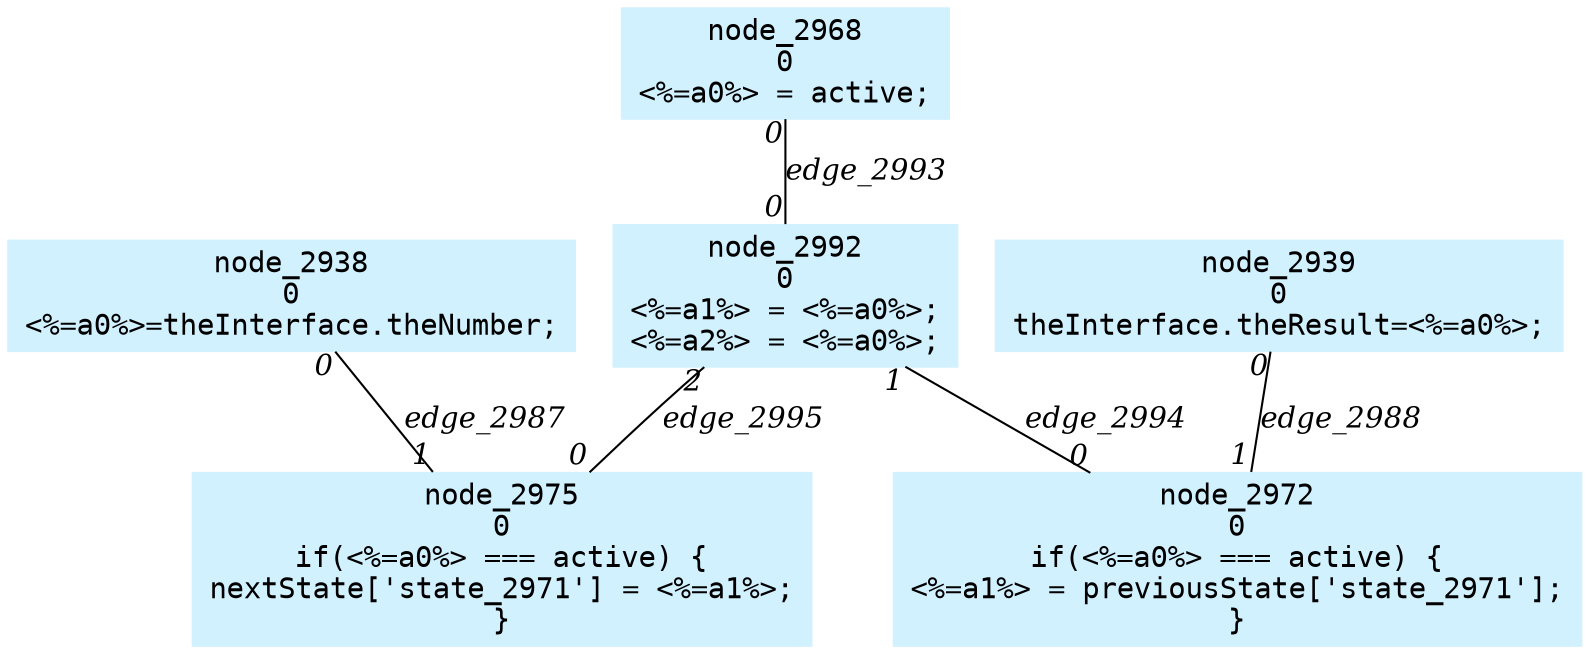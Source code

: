 digraph g{node_2938 [shape=box, style=filled, color="#d1f1ff", fontname="Courier", label="node_2938
0
<%=a0%>=theInterface.theNumber;
" ]
node_2939 [shape=box, style=filled, color="#d1f1ff", fontname="Courier", label="node_2939
0
theInterface.theResult=<%=a0%>;
" ]
node_2968 [shape=box, style=filled, color="#d1f1ff", fontname="Courier", label="node_2968
0
<%=a0%> = active;
" ]
node_2972 [shape=box, style=filled, color="#d1f1ff", fontname="Courier", label="node_2972
0
if(<%=a0%> === active) {
<%=a1%> = previousState['state_2971'];
}
" ]
node_2975 [shape=box, style=filled, color="#d1f1ff", fontname="Courier", label="node_2975
0
if(<%=a0%> === active) {
nextState['state_2971'] = <%=a1%>;
}
" ]
node_2992 [shape=box, style=filled, color="#d1f1ff", fontname="Courier", label="node_2992
0
<%=a1%> = <%=a0%>;
<%=a2%> = <%=a0%>;
" ]
node_2938 -> node_2975 [dir=none, arrowHead=none, fontname="Times-Italic", label="edge_2987",  headlabel="1", taillabel="0" ]
node_2939 -> node_2972 [dir=none, arrowHead=none, fontname="Times-Italic", label="edge_2988",  headlabel="1", taillabel="0" ]
node_2968 -> node_2992 [dir=none, arrowHead=none, fontname="Times-Italic", label="edge_2993",  headlabel="0", taillabel="0" ]
node_2992 -> node_2972 [dir=none, arrowHead=none, fontname="Times-Italic", label="edge_2994",  headlabel="0", taillabel="1" ]
node_2992 -> node_2975 [dir=none, arrowHead=none, fontname="Times-Italic", label="edge_2995",  headlabel="0", taillabel="2" ]
}